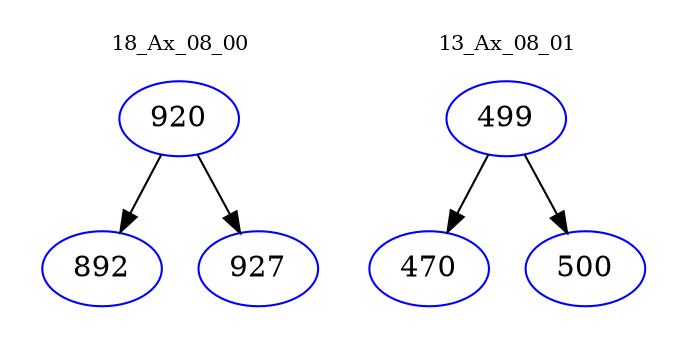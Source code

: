 digraph{
subgraph cluster_0 {
color = white
label = "18_Ax_08_00";
fontsize=10;
T0_920 [label="920", color="blue"]
T0_920 -> T0_892 [color="black"]
T0_892 [label="892", color="blue"]
T0_920 -> T0_927 [color="black"]
T0_927 [label="927", color="blue"]
}
subgraph cluster_1 {
color = white
label = "13_Ax_08_01";
fontsize=10;
T1_499 [label="499", color="blue"]
T1_499 -> T1_470 [color="black"]
T1_470 [label="470", color="blue"]
T1_499 -> T1_500 [color="black"]
T1_500 [label="500", color="blue"]
}
}
